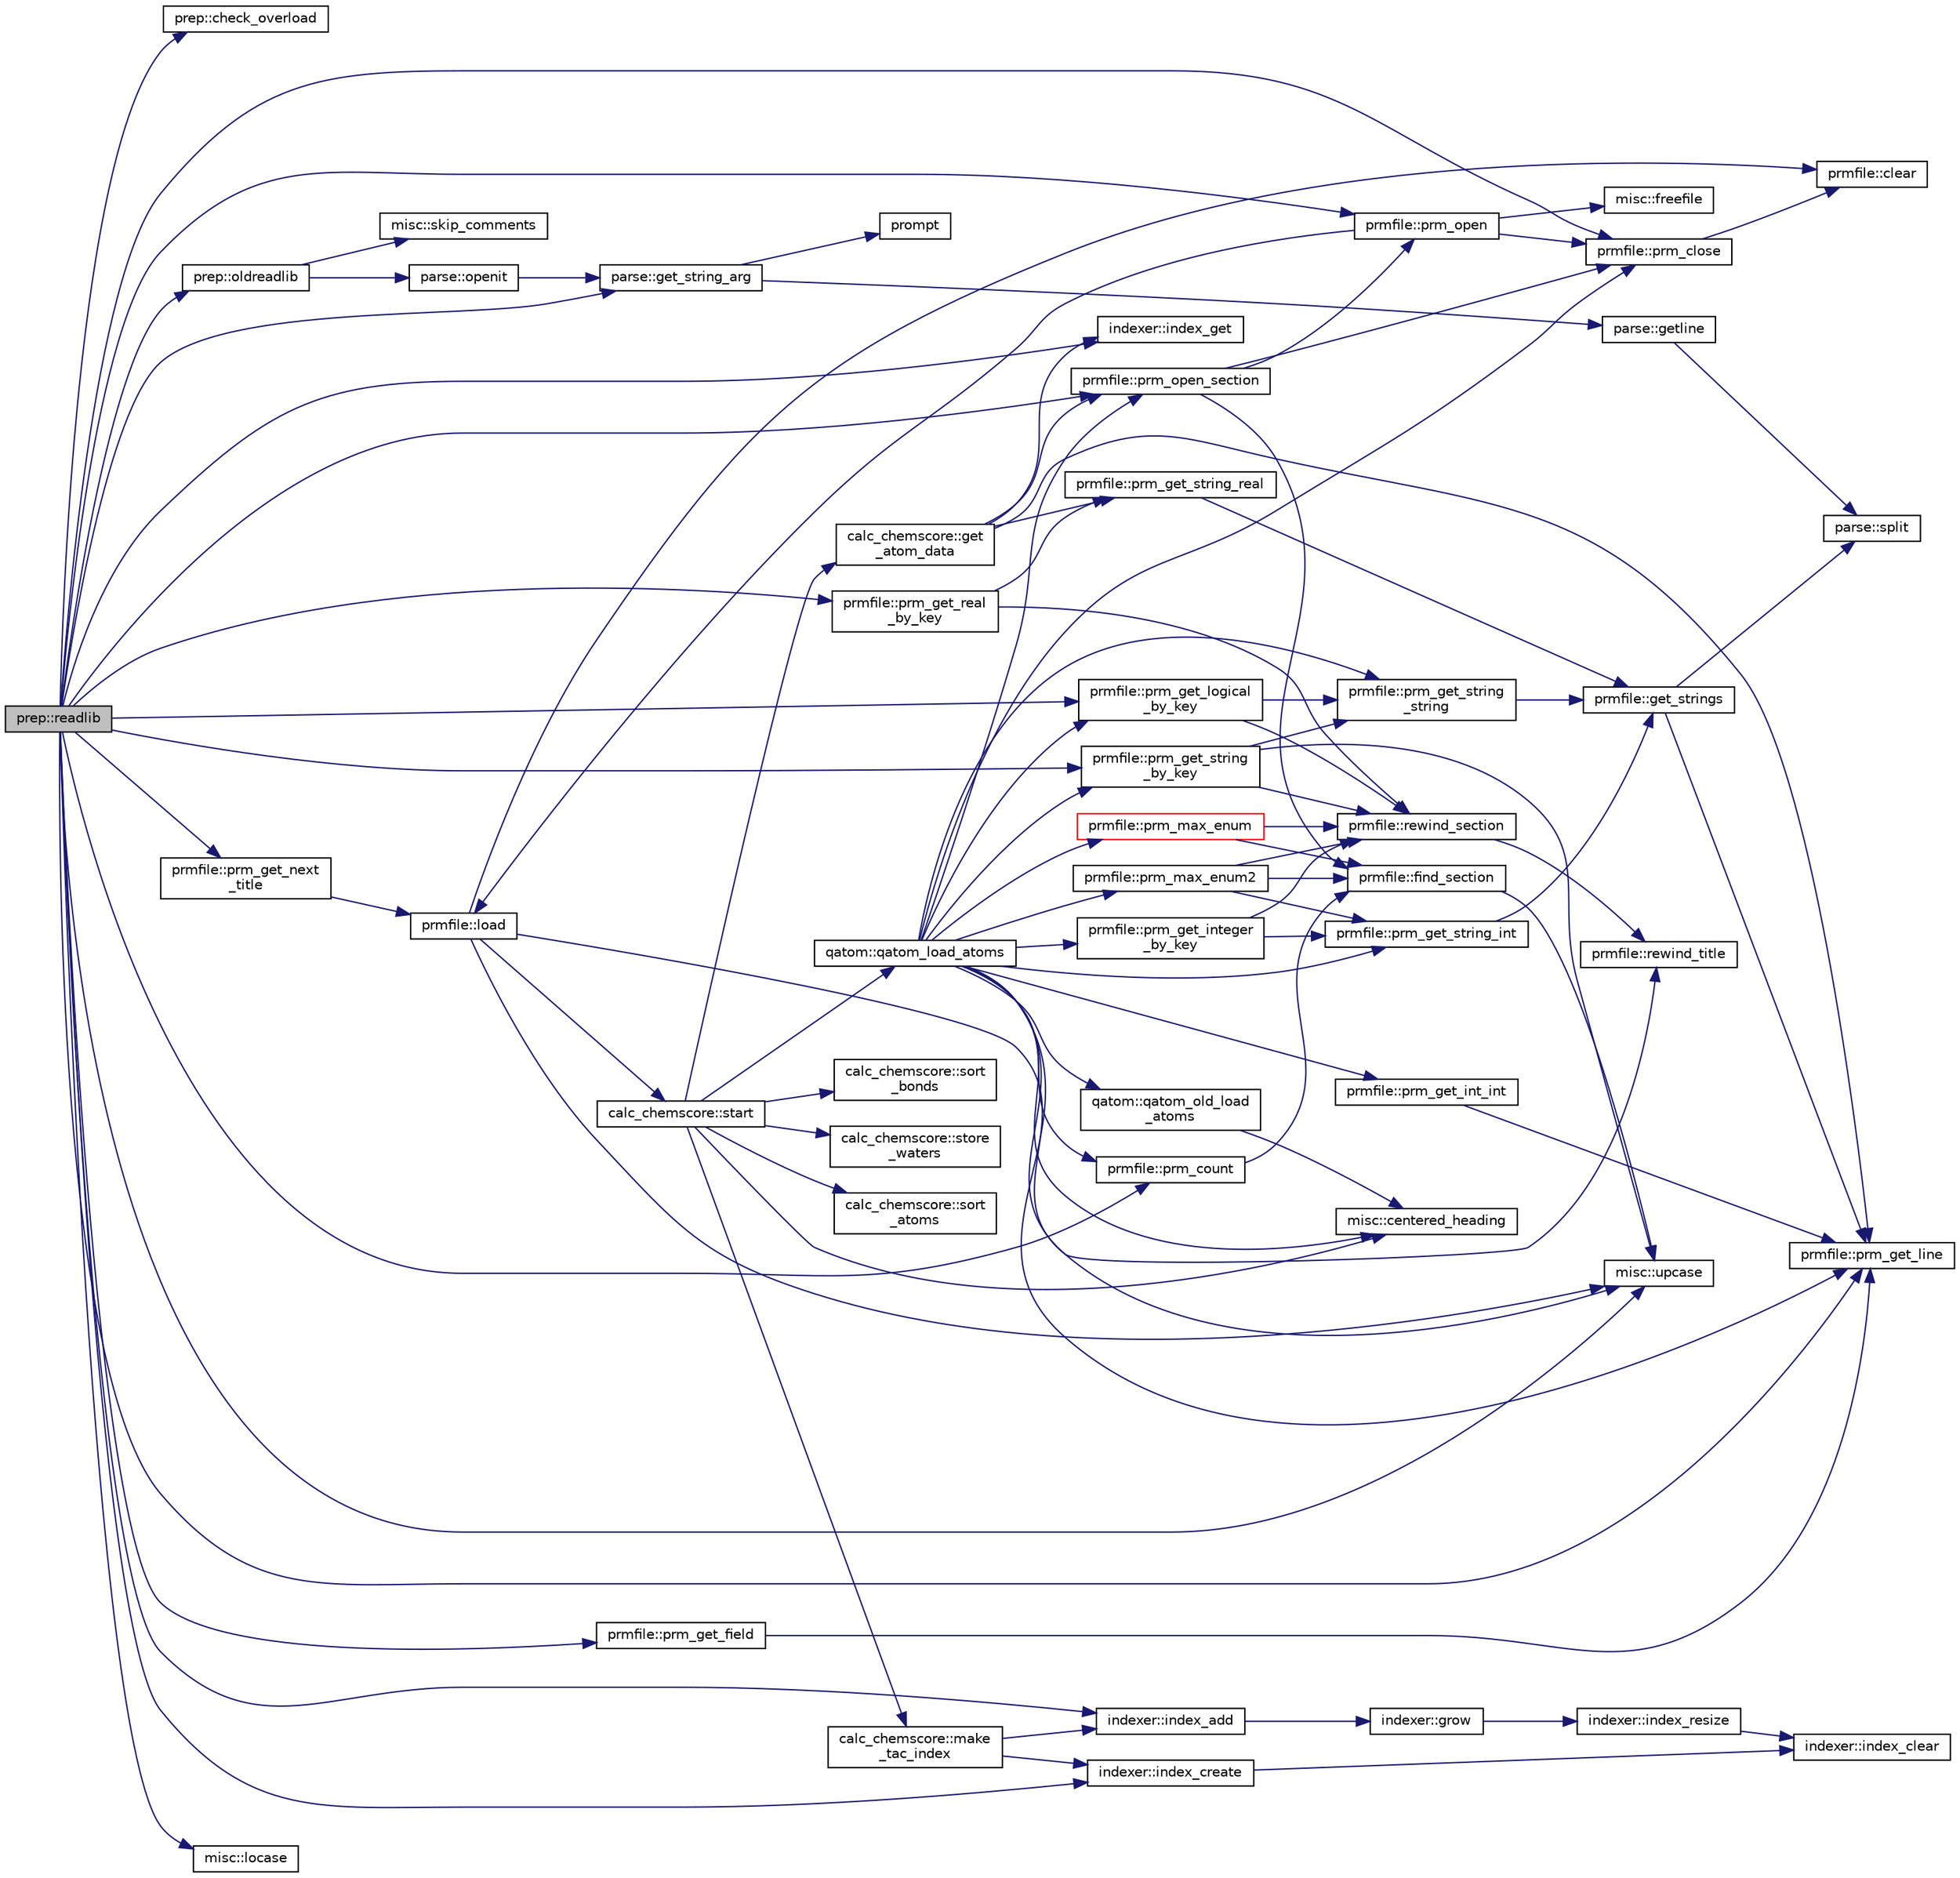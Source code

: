 digraph "prep::readlib"
{
  edge [fontname="Helvetica",fontsize="10",labelfontname="Helvetica",labelfontsize="10"];
  node [fontname="Helvetica",fontsize="10",shape=record];
  rankdir="LR";
  Node1 [label="prep::readlib",height=0.2,width=0.4,color="black", fillcolor="grey75", style="filled" fontcolor="black"];
  Node1 -> Node2 [color="midnightblue",fontsize="10",style="solid"];
  Node2 [label="prep::check_overload",height=0.2,width=0.4,color="black", fillcolor="white", style="filled",URL="$classprep.html#af0136172f3ff29a37f279ae1a8bb3a0c"];
  Node1 -> Node3 [color="midnightblue",fontsize="10",style="solid"];
  Node3 [label="parse::get_string_arg",height=0.2,width=0.4,color="black", fillcolor="white", style="filled",URL="$classparse.html#a17fdf061a0ee443c4a80c24d8e3cd11f"];
  Node3 -> Node4 [color="midnightblue",fontsize="10",style="solid"];
  Node4 [label="parse::getline",height=0.2,width=0.4,color="black", fillcolor="white", style="filled",URL="$classparse.html#a362c49175b5f2d7f582dde6cb7b871af"];
  Node4 -> Node5 [color="midnightblue",fontsize="10",style="solid"];
  Node5 [label="parse::split",height=0.2,width=0.4,color="black", fillcolor="white", style="filled",URL="$classparse.html#a431f0c36309d6174287bde5e4d0e78e8"];
  Node3 -> Node6 [color="midnightblue",fontsize="10",style="solid"];
  Node6 [label="prompt",height=0.2,width=0.4,color="black", fillcolor="white", style="filled",URL="$qfep_8f90.html#a897ce0488192cf7f2a3ca4d41e5d73e3"];
  Node1 -> Node7 [color="midnightblue",fontsize="10",style="solid"];
  Node7 [label="indexer::index_add",height=0.2,width=0.4,color="black", fillcolor="white", style="filled",URL="$classindexer.html#a3881b2e3e31c5a3e188e90ad8bc96405"];
  Node7 -> Node8 [color="midnightblue",fontsize="10",style="solid"];
  Node8 [label="indexer::grow",height=0.2,width=0.4,color="black", fillcolor="white", style="filled",URL="$classindexer.html#ab6c32d13a4bcca7f5411d6d097cf5cd8"];
  Node8 -> Node9 [color="midnightblue",fontsize="10",style="solid"];
  Node9 [label="indexer::index_resize",height=0.2,width=0.4,color="black", fillcolor="white", style="filled",URL="$classindexer.html#a4c6bb664b3ca6a455aedaed8b6e501fd"];
  Node9 -> Node10 [color="midnightblue",fontsize="10",style="solid"];
  Node10 [label="indexer::index_clear",height=0.2,width=0.4,color="black", fillcolor="white", style="filled",URL="$classindexer.html#ac760937d1c86952d78fe2f8ee82c0264"];
  Node1 -> Node11 [color="midnightblue",fontsize="10",style="solid"];
  Node11 [label="indexer::index_create",height=0.2,width=0.4,color="black", fillcolor="white", style="filled",URL="$classindexer.html#aa83f2bc15a2dfefd22f4fe96975fd213"];
  Node11 -> Node10 [color="midnightblue",fontsize="10",style="solid"];
  Node1 -> Node12 [color="midnightblue",fontsize="10",style="solid"];
  Node12 [label="indexer::index_get",height=0.2,width=0.4,color="black", fillcolor="white", style="filled",URL="$classindexer.html#a3b93040983a622421fa918a6af566c93"];
  Node1 -> Node13 [color="midnightblue",fontsize="10",style="solid"];
  Node13 [label="misc::locase",height=0.2,width=0.4,color="black", fillcolor="white", style="filled",URL="$classmisc.html#a809b24676ebbae2412332b832c612c3c"];
  Node1 -> Node14 [color="midnightblue",fontsize="10",style="solid"];
  Node14 [label="prep::oldreadlib",height=0.2,width=0.4,color="black", fillcolor="white", style="filled",URL="$classprep.html#a0dedb90780274dad9f0cb73c67bc72c4"];
  Node14 -> Node15 [color="midnightblue",fontsize="10",style="solid"];
  Node15 [label="parse::openit",height=0.2,width=0.4,color="black", fillcolor="white", style="filled",URL="$classparse.html#a0cc676b15a8ab0f5158f0f51a0f30ebf"];
  Node15 -> Node3 [color="midnightblue",fontsize="10",style="solid"];
  Node14 -> Node16 [color="midnightblue",fontsize="10",style="solid"];
  Node16 [label="misc::skip_comments",height=0.2,width=0.4,color="black", fillcolor="white", style="filled",URL="$classmisc.html#ac0206a84cf8753b6b32b7796a9b6ac39"];
  Node1 -> Node17 [color="midnightblue",fontsize="10",style="solid"];
  Node17 [label="prmfile::prm_close",height=0.2,width=0.4,color="black", fillcolor="white", style="filled",URL="$classprmfile.html#a7fa3b9441106f011cc0b3fa6953b8cb2"];
  Node17 -> Node18 [color="midnightblue",fontsize="10",style="solid"];
  Node18 [label="prmfile::clear",height=0.2,width=0.4,color="black", fillcolor="white", style="filled",URL="$classprmfile.html#a4ddcca5f77bf3e4414cfdf2b227f59a3"];
  Node1 -> Node19 [color="midnightblue",fontsize="10",style="solid"];
  Node19 [label="prmfile::prm_count",height=0.2,width=0.4,color="black", fillcolor="white", style="filled",URL="$classprmfile.html#a2bc210de47b568a5647b46ae9931acf3"];
  Node19 -> Node20 [color="midnightblue",fontsize="10",style="solid"];
  Node20 [label="prmfile::find_section",height=0.2,width=0.4,color="black", fillcolor="white", style="filled",URL="$classprmfile.html#a8c291db6f5a0ead5412d28f67b838616"];
  Node20 -> Node21 [color="midnightblue",fontsize="10",style="solid"];
  Node21 [label="misc::upcase",height=0.2,width=0.4,color="black", fillcolor="white", style="filled",URL="$classmisc.html#a3d25ef800766f590365955680ff3ba2c"];
  Node1 -> Node22 [color="midnightblue",fontsize="10",style="solid"];
  Node22 [label="prmfile::prm_get_field",height=0.2,width=0.4,color="black", fillcolor="white", style="filled",URL="$classprmfile.html#a6987d9ccc6f7930ccb96c2c871a7ad35"];
  Node22 -> Node23 [color="midnightblue",fontsize="10",style="solid"];
  Node23 [label="prmfile::prm_get_line",height=0.2,width=0.4,color="black", fillcolor="white", style="filled",URL="$classprmfile.html#a36840b95034f748e9cd891b86649f690"];
  Node1 -> Node23 [color="midnightblue",fontsize="10",style="solid"];
  Node1 -> Node24 [color="midnightblue",fontsize="10",style="solid"];
  Node24 [label="prmfile::prm_get_logical\l_by_key",height=0.2,width=0.4,color="black", fillcolor="white", style="filled",URL="$classprmfile.html#ab4e68bd87b05047488e4955bf1987e49"];
  Node24 -> Node25 [color="midnightblue",fontsize="10",style="solid"];
  Node25 [label="prmfile::prm_get_string\l_string",height=0.2,width=0.4,color="black", fillcolor="white", style="filled",URL="$classprmfile.html#a528818d48715859b36c9ff1541fef09b"];
  Node25 -> Node26 [color="midnightblue",fontsize="10",style="solid"];
  Node26 [label="prmfile::get_strings",height=0.2,width=0.4,color="black", fillcolor="white", style="filled",URL="$classprmfile.html#a6b7898805f9d12f29429016f458315dd"];
  Node26 -> Node23 [color="midnightblue",fontsize="10",style="solid"];
  Node26 -> Node5 [color="midnightblue",fontsize="10",style="solid"];
  Node24 -> Node27 [color="midnightblue",fontsize="10",style="solid"];
  Node27 [label="prmfile::rewind_section",height=0.2,width=0.4,color="black", fillcolor="white", style="filled",URL="$classprmfile.html#a68b37b73bf2bf18973a18c91bee024a2"];
  Node27 -> Node28 [color="midnightblue",fontsize="10",style="solid"];
  Node28 [label="prmfile::rewind_title",height=0.2,width=0.4,color="black", fillcolor="white", style="filled",URL="$classprmfile.html#a157cbf5c68e76d1e77abc81f8dee85cb"];
  Node1 -> Node29 [color="midnightblue",fontsize="10",style="solid"];
  Node29 [label="prmfile::prm_get_next\l_title",height=0.2,width=0.4,color="black", fillcolor="white", style="filled",URL="$classprmfile.html#a3fcf260c284cd4ec7be00bb24b37b8a2"];
  Node29 -> Node30 [color="midnightblue",fontsize="10",style="solid"];
  Node30 [label="prmfile::load",height=0.2,width=0.4,color="black", fillcolor="white", style="filled",URL="$classprmfile.html#acce15d60959fb0d53e604d35518b4f1f"];
  Node30 -> Node18 [color="midnightblue",fontsize="10",style="solid"];
  Node30 -> Node31 [color="midnightblue",fontsize="10",style="solid"];
  Node31 [label="calc_chemscore::start",height=0.2,width=0.4,color="black", fillcolor="white", style="filled",URL="$classcalc__chemscore.html#af43d8e5ae35fc5fd588eae032d48cb51"];
  Node31 -> Node32 [color="midnightblue",fontsize="10",style="solid"];
  Node32 [label="misc::centered_heading",height=0.2,width=0.4,color="black", fillcolor="white", style="filled",URL="$classmisc.html#ac616bbb70212f3216e099c51f3c217f9"];
  Node31 -> Node33 [color="midnightblue",fontsize="10",style="solid"];
  Node33 [label="calc_chemscore::get\l_atom_data",height=0.2,width=0.4,color="black", fillcolor="white", style="filled",URL="$classcalc__chemscore.html#a4f53ad3d13e7c23d47c94a6a882e6bd8"];
  Node33 -> Node12 [color="midnightblue",fontsize="10",style="solid"];
  Node33 -> Node23 [color="midnightblue",fontsize="10",style="solid"];
  Node33 -> Node34 [color="midnightblue",fontsize="10",style="solid"];
  Node34 [label="prmfile::prm_get_string_real",height=0.2,width=0.4,color="black", fillcolor="white", style="filled",URL="$classprmfile.html#a7d278e2532151a89967338fcbe5330dd"];
  Node34 -> Node26 [color="midnightblue",fontsize="10",style="solid"];
  Node33 -> Node35 [color="midnightblue",fontsize="10",style="solid"];
  Node35 [label="prmfile::prm_open_section",height=0.2,width=0.4,color="black", fillcolor="white", style="filled",URL="$classprmfile.html#a1507dcebf8d6f53a6493b1e63d9c9387"];
  Node35 -> Node36 [color="midnightblue",fontsize="10",style="solid"];
  Node36 [label="prmfile::prm_open",height=0.2,width=0.4,color="black", fillcolor="white", style="filled",URL="$classprmfile.html#a6b78c5340e15c981cec460e03a76b440"];
  Node36 -> Node17 [color="midnightblue",fontsize="10",style="solid"];
  Node36 -> Node37 [color="midnightblue",fontsize="10",style="solid"];
  Node37 [label="misc::freefile",height=0.2,width=0.4,color="black", fillcolor="white", style="filled",URL="$classmisc.html#aaa874447823dfa2d2c7fcf6eb80ebd70"];
  Node36 -> Node30 [color="midnightblue",fontsize="10",style="solid"];
  Node35 -> Node17 [color="midnightblue",fontsize="10",style="solid"];
  Node35 -> Node20 [color="midnightblue",fontsize="10",style="solid"];
  Node31 -> Node38 [color="midnightblue",fontsize="10",style="solid"];
  Node38 [label="calc_chemscore::make\l_tac_index",height=0.2,width=0.4,color="black", fillcolor="white", style="filled",URL="$classcalc__chemscore.html#a4bb62e49849feeae28e33973facd130e"];
  Node38 -> Node7 [color="midnightblue",fontsize="10",style="solid"];
  Node38 -> Node11 [color="midnightblue",fontsize="10",style="solid"];
  Node31 -> Node39 [color="midnightblue",fontsize="10",style="solid"];
  Node39 [label="qatom::qatom_load_atoms",height=0.2,width=0.4,color="black", fillcolor="white", style="filled",URL="$classqatom.html#a00e760eda3603bb0bd51f6f84a4e5c9b"];
  Node39 -> Node32 [color="midnightblue",fontsize="10",style="solid"];
  Node39 -> Node35 [color="midnightblue",fontsize="10",style="solid"];
  Node39 -> Node17 [color="midnightblue",fontsize="10",style="solid"];
  Node39 -> Node40 [color="midnightblue",fontsize="10",style="solid"];
  Node40 [label="qatom::qatom_old_load\l_atoms",height=0.2,width=0.4,color="black", fillcolor="white", style="filled",URL="$classqatom.html#aa3713b065bf60ea863b49aeaa868bc4f"];
  Node40 -> Node32 [color="midnightblue",fontsize="10",style="solid"];
  Node39 -> Node41 [color="midnightblue",fontsize="10",style="solid"];
  Node41 [label="prmfile::prm_get_integer\l_by_key",height=0.2,width=0.4,color="black", fillcolor="white", style="filled",URL="$classprmfile.html#a75844b849bdcabee3c914364c5749a6e"];
  Node41 -> Node42 [color="midnightblue",fontsize="10",style="solid"];
  Node42 [label="prmfile::prm_get_string_int",height=0.2,width=0.4,color="black", fillcolor="white", style="filled",URL="$classprmfile.html#a99dca731331b0490365d5bd62ca23522"];
  Node42 -> Node26 [color="midnightblue",fontsize="10",style="solid"];
  Node41 -> Node27 [color="midnightblue",fontsize="10",style="solid"];
  Node39 -> Node24 [color="midnightblue",fontsize="10",style="solid"];
  Node39 -> Node43 [color="midnightblue",fontsize="10",style="solid"];
  Node43 [label="prmfile::prm_get_string\l_by_key",height=0.2,width=0.4,color="black", fillcolor="white", style="filled",URL="$classprmfile.html#ad25ff6cce56fff86eef62e6b7e724fc2"];
  Node43 -> Node21 [color="midnightblue",fontsize="10",style="solid"];
  Node43 -> Node25 [color="midnightblue",fontsize="10",style="solid"];
  Node43 -> Node27 [color="midnightblue",fontsize="10",style="solid"];
  Node39 -> Node19 [color="midnightblue",fontsize="10",style="solid"];
  Node39 -> Node23 [color="midnightblue",fontsize="10",style="solid"];
  Node39 -> Node44 [color="midnightblue",fontsize="10",style="solid"];
  Node44 [label="prmfile::prm_max_enum",height=0.2,width=0.4,color="red", fillcolor="white", style="filled",URL="$classprmfile.html#a55637c6b964b51c43ac6ace6a0da6d9d"];
  Node44 -> Node20 [color="midnightblue",fontsize="10",style="solid"];
  Node44 -> Node27 [color="midnightblue",fontsize="10",style="solid"];
  Node39 -> Node45 [color="midnightblue",fontsize="10",style="solid"];
  Node45 [label="prmfile::prm_get_int_int",height=0.2,width=0.4,color="black", fillcolor="white", style="filled",URL="$classprmfile.html#af1ddae608e4ee57a36e58b56a98865a7"];
  Node45 -> Node23 [color="midnightblue",fontsize="10",style="solid"];
  Node39 -> Node46 [color="midnightblue",fontsize="10",style="solid"];
  Node46 [label="prmfile::prm_max_enum2",height=0.2,width=0.4,color="black", fillcolor="white", style="filled",URL="$classprmfile.html#aa8d0a18173929a68b0b4e5e2c623be86"];
  Node46 -> Node20 [color="midnightblue",fontsize="10",style="solid"];
  Node46 -> Node42 [color="midnightblue",fontsize="10",style="solid"];
  Node46 -> Node27 [color="midnightblue",fontsize="10",style="solid"];
  Node39 -> Node42 [color="midnightblue",fontsize="10",style="solid"];
  Node39 -> Node21 [color="midnightblue",fontsize="10",style="solid"];
  Node39 -> Node25 [color="midnightblue",fontsize="10",style="solid"];
  Node31 -> Node47 [color="midnightblue",fontsize="10",style="solid"];
  Node47 [label="calc_chemscore::sort\l_atoms",height=0.2,width=0.4,color="black", fillcolor="white", style="filled",URL="$classcalc__chemscore.html#a5612ee8ef3d2f944d4d10d6fd62e86f0"];
  Node31 -> Node48 [color="midnightblue",fontsize="10",style="solid"];
  Node48 [label="calc_chemscore::sort\l_bonds",height=0.2,width=0.4,color="black", fillcolor="white", style="filled",URL="$classcalc__chemscore.html#a02f4a93c7e3a6a2621b7574617ce0775"];
  Node31 -> Node49 [color="midnightblue",fontsize="10",style="solid"];
  Node49 [label="calc_chemscore::store\l_waters",height=0.2,width=0.4,color="black", fillcolor="white", style="filled",URL="$classcalc__chemscore.html#a9ee63e29d215e66459adea3d67c95cfc"];
  Node30 -> Node21 [color="midnightblue",fontsize="10",style="solid"];
  Node30 -> Node28 [color="midnightblue",fontsize="10",style="solid"];
  Node1 -> Node50 [color="midnightblue",fontsize="10",style="solid"];
  Node50 [label="prmfile::prm_get_real\l_by_key",height=0.2,width=0.4,color="black", fillcolor="white", style="filled",URL="$classprmfile.html#a4f6f6a83a9395420264bb691709c9aee"];
  Node50 -> Node34 [color="midnightblue",fontsize="10",style="solid"];
  Node50 -> Node27 [color="midnightblue",fontsize="10",style="solid"];
  Node1 -> Node43 [color="midnightblue",fontsize="10",style="solid"];
  Node1 -> Node36 [color="midnightblue",fontsize="10",style="solid"];
  Node1 -> Node35 [color="midnightblue",fontsize="10",style="solid"];
  Node1 -> Node21 [color="midnightblue",fontsize="10",style="solid"];
}
